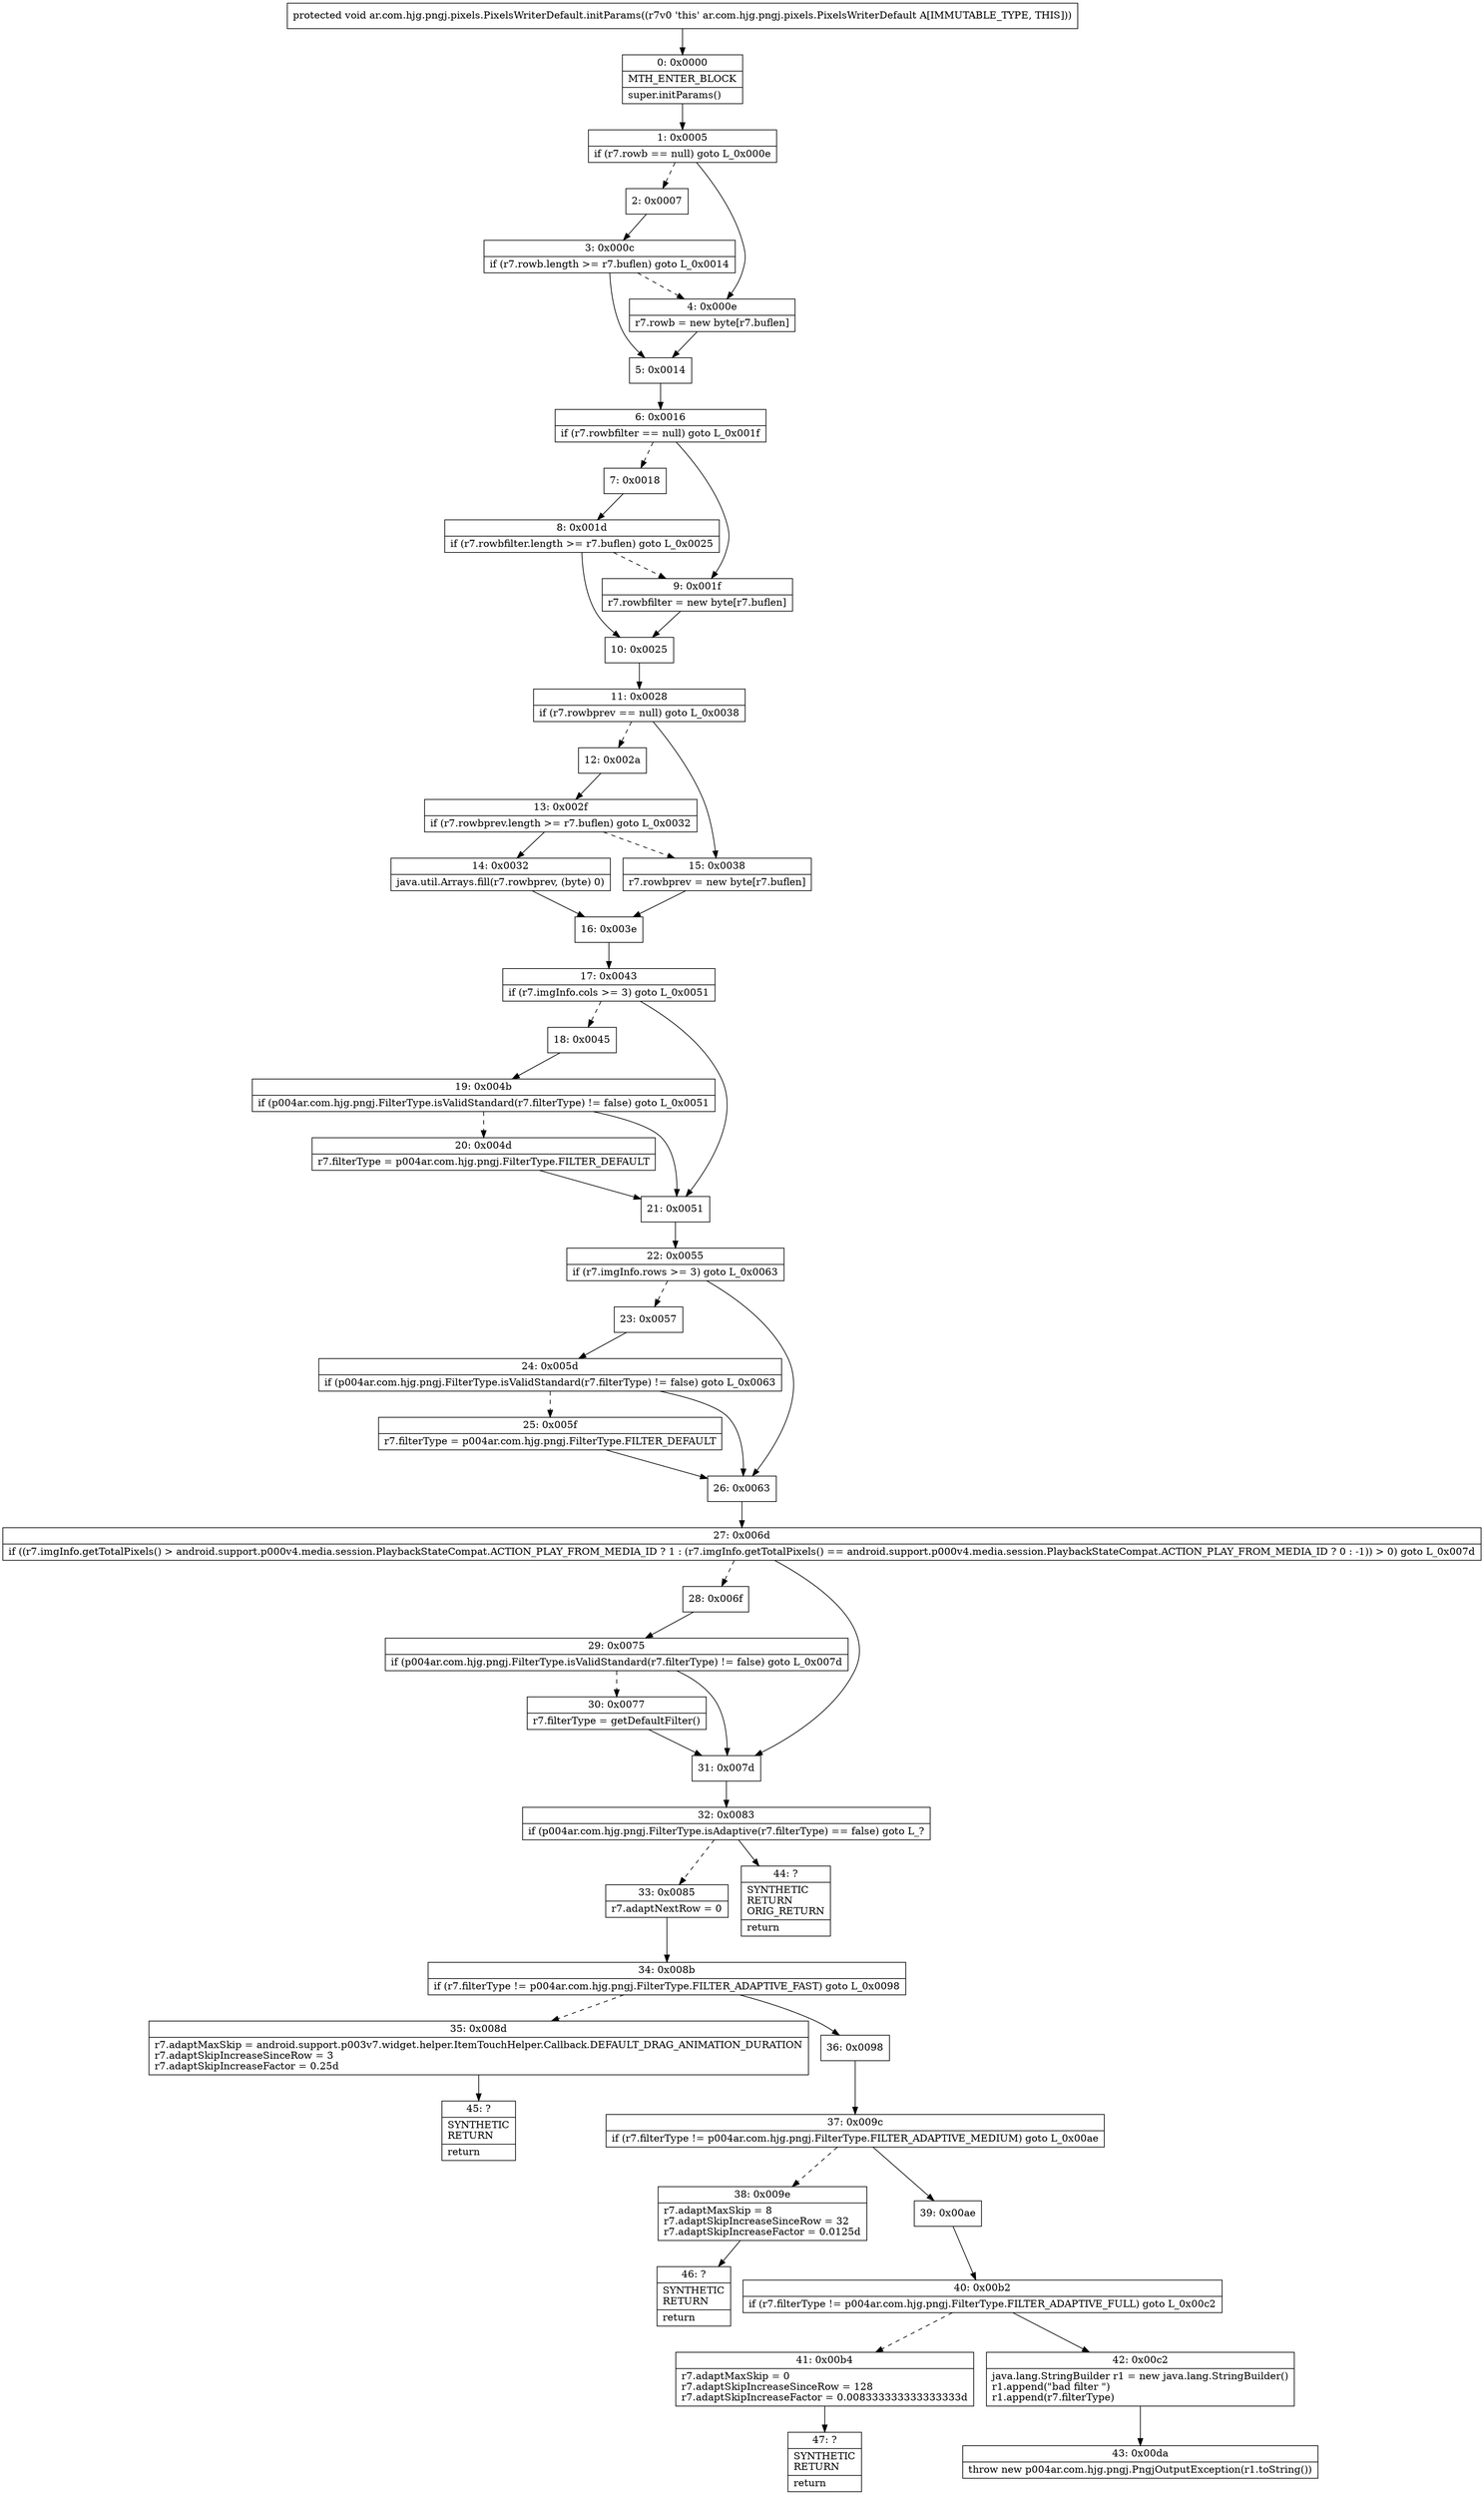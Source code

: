 digraph "CFG forar.com.hjg.pngj.pixels.PixelsWriterDefault.initParams()V" {
Node_0 [shape=record,label="{0\:\ 0x0000|MTH_ENTER_BLOCK\l|super.initParams()\l}"];
Node_1 [shape=record,label="{1\:\ 0x0005|if (r7.rowb == null) goto L_0x000e\l}"];
Node_2 [shape=record,label="{2\:\ 0x0007}"];
Node_3 [shape=record,label="{3\:\ 0x000c|if (r7.rowb.length \>= r7.buflen) goto L_0x0014\l}"];
Node_4 [shape=record,label="{4\:\ 0x000e|r7.rowb = new byte[r7.buflen]\l}"];
Node_5 [shape=record,label="{5\:\ 0x0014}"];
Node_6 [shape=record,label="{6\:\ 0x0016|if (r7.rowbfilter == null) goto L_0x001f\l}"];
Node_7 [shape=record,label="{7\:\ 0x0018}"];
Node_8 [shape=record,label="{8\:\ 0x001d|if (r7.rowbfilter.length \>= r7.buflen) goto L_0x0025\l}"];
Node_9 [shape=record,label="{9\:\ 0x001f|r7.rowbfilter = new byte[r7.buflen]\l}"];
Node_10 [shape=record,label="{10\:\ 0x0025}"];
Node_11 [shape=record,label="{11\:\ 0x0028|if (r7.rowbprev == null) goto L_0x0038\l}"];
Node_12 [shape=record,label="{12\:\ 0x002a}"];
Node_13 [shape=record,label="{13\:\ 0x002f|if (r7.rowbprev.length \>= r7.buflen) goto L_0x0032\l}"];
Node_14 [shape=record,label="{14\:\ 0x0032|java.util.Arrays.fill(r7.rowbprev, (byte) 0)\l}"];
Node_15 [shape=record,label="{15\:\ 0x0038|r7.rowbprev = new byte[r7.buflen]\l}"];
Node_16 [shape=record,label="{16\:\ 0x003e}"];
Node_17 [shape=record,label="{17\:\ 0x0043|if (r7.imgInfo.cols \>= 3) goto L_0x0051\l}"];
Node_18 [shape=record,label="{18\:\ 0x0045}"];
Node_19 [shape=record,label="{19\:\ 0x004b|if (p004ar.com.hjg.pngj.FilterType.isValidStandard(r7.filterType) != false) goto L_0x0051\l}"];
Node_20 [shape=record,label="{20\:\ 0x004d|r7.filterType = p004ar.com.hjg.pngj.FilterType.FILTER_DEFAULT\l}"];
Node_21 [shape=record,label="{21\:\ 0x0051}"];
Node_22 [shape=record,label="{22\:\ 0x0055|if (r7.imgInfo.rows \>= 3) goto L_0x0063\l}"];
Node_23 [shape=record,label="{23\:\ 0x0057}"];
Node_24 [shape=record,label="{24\:\ 0x005d|if (p004ar.com.hjg.pngj.FilterType.isValidStandard(r7.filterType) != false) goto L_0x0063\l}"];
Node_25 [shape=record,label="{25\:\ 0x005f|r7.filterType = p004ar.com.hjg.pngj.FilterType.FILTER_DEFAULT\l}"];
Node_26 [shape=record,label="{26\:\ 0x0063}"];
Node_27 [shape=record,label="{27\:\ 0x006d|if ((r7.imgInfo.getTotalPixels() \> android.support.p000v4.media.session.PlaybackStateCompat.ACTION_PLAY_FROM_MEDIA_ID ? 1 : (r7.imgInfo.getTotalPixels() == android.support.p000v4.media.session.PlaybackStateCompat.ACTION_PLAY_FROM_MEDIA_ID ? 0 : \-1)) \> 0) goto L_0x007d\l}"];
Node_28 [shape=record,label="{28\:\ 0x006f}"];
Node_29 [shape=record,label="{29\:\ 0x0075|if (p004ar.com.hjg.pngj.FilterType.isValidStandard(r7.filterType) != false) goto L_0x007d\l}"];
Node_30 [shape=record,label="{30\:\ 0x0077|r7.filterType = getDefaultFilter()\l}"];
Node_31 [shape=record,label="{31\:\ 0x007d}"];
Node_32 [shape=record,label="{32\:\ 0x0083|if (p004ar.com.hjg.pngj.FilterType.isAdaptive(r7.filterType) == false) goto L_?\l}"];
Node_33 [shape=record,label="{33\:\ 0x0085|r7.adaptNextRow = 0\l}"];
Node_34 [shape=record,label="{34\:\ 0x008b|if (r7.filterType != p004ar.com.hjg.pngj.FilterType.FILTER_ADAPTIVE_FAST) goto L_0x0098\l}"];
Node_35 [shape=record,label="{35\:\ 0x008d|r7.adaptMaxSkip = android.support.p003v7.widget.helper.ItemTouchHelper.Callback.DEFAULT_DRAG_ANIMATION_DURATION\lr7.adaptSkipIncreaseSinceRow = 3\lr7.adaptSkipIncreaseFactor = 0.25d\l}"];
Node_36 [shape=record,label="{36\:\ 0x0098}"];
Node_37 [shape=record,label="{37\:\ 0x009c|if (r7.filterType != p004ar.com.hjg.pngj.FilterType.FILTER_ADAPTIVE_MEDIUM) goto L_0x00ae\l}"];
Node_38 [shape=record,label="{38\:\ 0x009e|r7.adaptMaxSkip = 8\lr7.adaptSkipIncreaseSinceRow = 32\lr7.adaptSkipIncreaseFactor = 0.0125d\l}"];
Node_39 [shape=record,label="{39\:\ 0x00ae}"];
Node_40 [shape=record,label="{40\:\ 0x00b2|if (r7.filterType != p004ar.com.hjg.pngj.FilterType.FILTER_ADAPTIVE_FULL) goto L_0x00c2\l}"];
Node_41 [shape=record,label="{41\:\ 0x00b4|r7.adaptMaxSkip = 0\lr7.adaptSkipIncreaseSinceRow = 128\lr7.adaptSkipIncreaseFactor = 0.008333333333333333d\l}"];
Node_42 [shape=record,label="{42\:\ 0x00c2|java.lang.StringBuilder r1 = new java.lang.StringBuilder()\lr1.append(\"bad filter \")\lr1.append(r7.filterType)\l}"];
Node_43 [shape=record,label="{43\:\ 0x00da|throw new p004ar.com.hjg.pngj.PngjOutputException(r1.toString())\l}"];
Node_44 [shape=record,label="{44\:\ ?|SYNTHETIC\lRETURN\lORIG_RETURN\l|return\l}"];
Node_45 [shape=record,label="{45\:\ ?|SYNTHETIC\lRETURN\l|return\l}"];
Node_46 [shape=record,label="{46\:\ ?|SYNTHETIC\lRETURN\l|return\l}"];
Node_47 [shape=record,label="{47\:\ ?|SYNTHETIC\lRETURN\l|return\l}"];
MethodNode[shape=record,label="{protected void ar.com.hjg.pngj.pixels.PixelsWriterDefault.initParams((r7v0 'this' ar.com.hjg.pngj.pixels.PixelsWriterDefault A[IMMUTABLE_TYPE, THIS])) }"];
MethodNode -> Node_0;
Node_0 -> Node_1;
Node_1 -> Node_2[style=dashed];
Node_1 -> Node_4;
Node_2 -> Node_3;
Node_3 -> Node_4[style=dashed];
Node_3 -> Node_5;
Node_4 -> Node_5;
Node_5 -> Node_6;
Node_6 -> Node_7[style=dashed];
Node_6 -> Node_9;
Node_7 -> Node_8;
Node_8 -> Node_9[style=dashed];
Node_8 -> Node_10;
Node_9 -> Node_10;
Node_10 -> Node_11;
Node_11 -> Node_12[style=dashed];
Node_11 -> Node_15;
Node_12 -> Node_13;
Node_13 -> Node_14;
Node_13 -> Node_15[style=dashed];
Node_14 -> Node_16;
Node_15 -> Node_16;
Node_16 -> Node_17;
Node_17 -> Node_18[style=dashed];
Node_17 -> Node_21;
Node_18 -> Node_19;
Node_19 -> Node_20[style=dashed];
Node_19 -> Node_21;
Node_20 -> Node_21;
Node_21 -> Node_22;
Node_22 -> Node_23[style=dashed];
Node_22 -> Node_26;
Node_23 -> Node_24;
Node_24 -> Node_25[style=dashed];
Node_24 -> Node_26;
Node_25 -> Node_26;
Node_26 -> Node_27;
Node_27 -> Node_28[style=dashed];
Node_27 -> Node_31;
Node_28 -> Node_29;
Node_29 -> Node_30[style=dashed];
Node_29 -> Node_31;
Node_30 -> Node_31;
Node_31 -> Node_32;
Node_32 -> Node_33[style=dashed];
Node_32 -> Node_44;
Node_33 -> Node_34;
Node_34 -> Node_35[style=dashed];
Node_34 -> Node_36;
Node_35 -> Node_45;
Node_36 -> Node_37;
Node_37 -> Node_38[style=dashed];
Node_37 -> Node_39;
Node_38 -> Node_46;
Node_39 -> Node_40;
Node_40 -> Node_41[style=dashed];
Node_40 -> Node_42;
Node_41 -> Node_47;
Node_42 -> Node_43;
}

